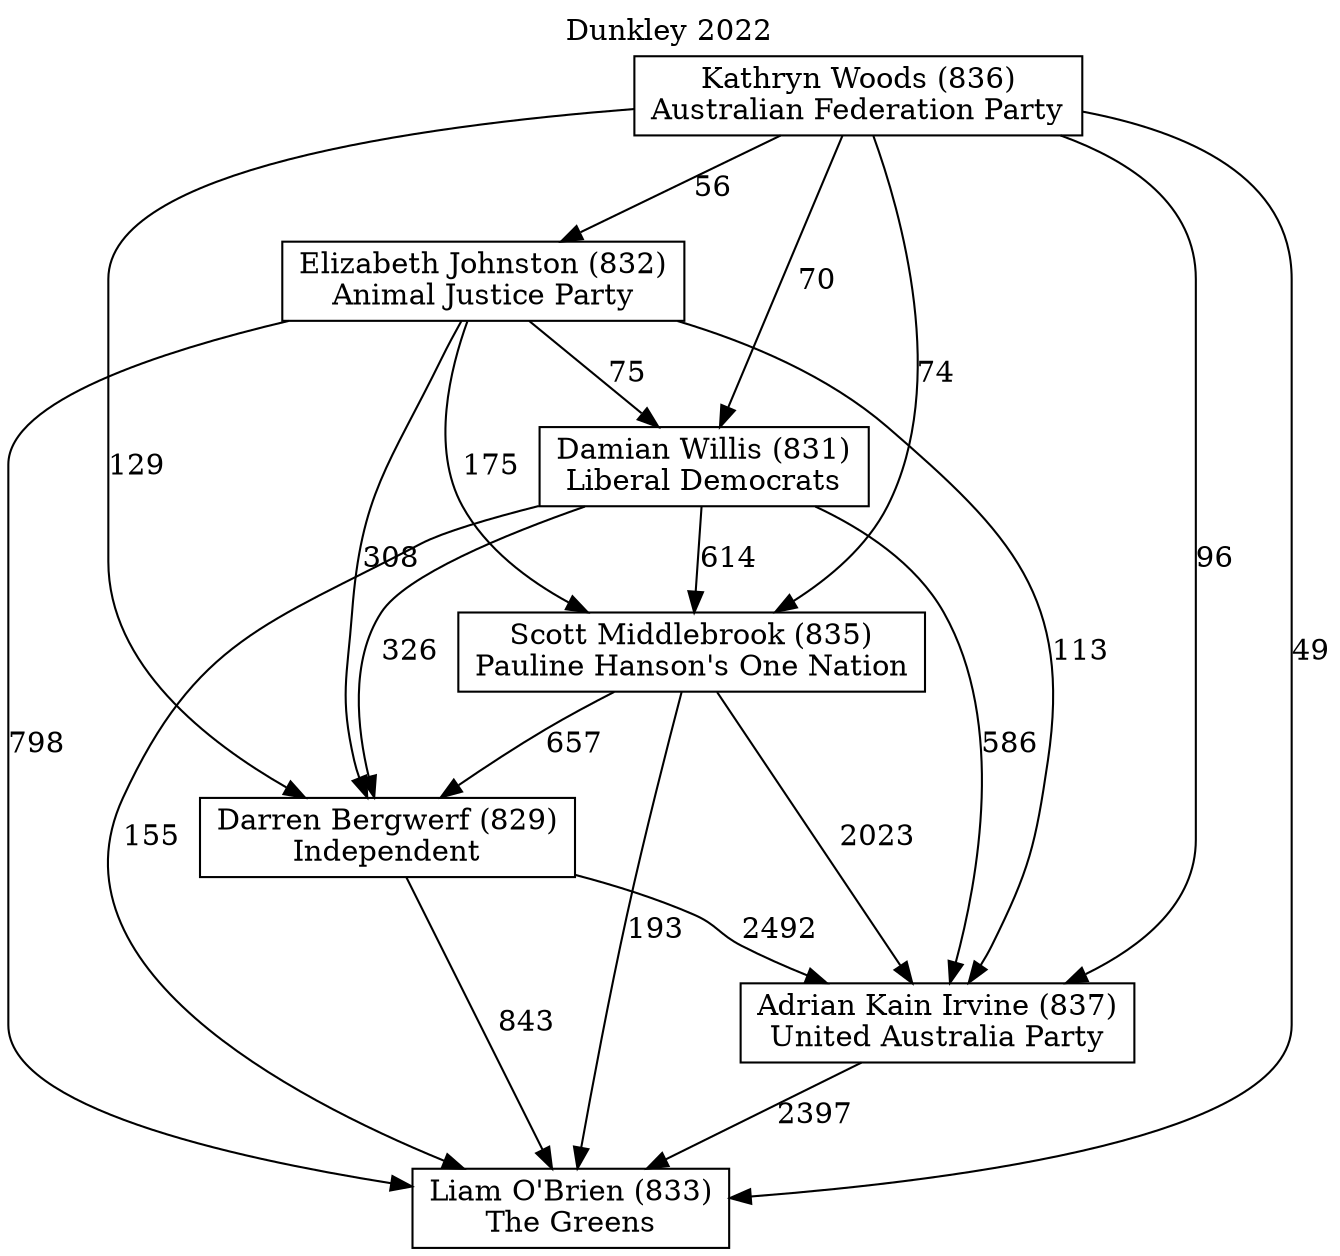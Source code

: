 // House preference flow
digraph "Liam O'Brien (833)_Dunkley_2022" {
	graph [label="Dunkley 2022" labelloc=t mclimit=10]
	node [shape=box]
	"Adrian Kain Irvine (837)" [label="Adrian Kain Irvine (837)
United Australia Party"]
	"Damian Willis (831)" [label="Damian Willis (831)
Liberal Democrats"]
	"Darren Bergwerf (829)" [label="Darren Bergwerf (829)
Independent"]
	"Elizabeth Johnston (832)" [label="Elizabeth Johnston (832)
Animal Justice Party"]
	"Kathryn Woods (836)" [label="Kathryn Woods (836)
Australian Federation Party"]
	"Liam O'Brien (833)" [label="Liam O'Brien (833)
The Greens"]
	"Scott Middlebrook (835)" [label="Scott Middlebrook (835)
Pauline Hanson's One Nation"]
	"Adrian Kain Irvine (837)" -> "Liam O'Brien (833)" [label=2397]
	"Damian Willis (831)" -> "Adrian Kain Irvine (837)" [label=586]
	"Damian Willis (831)" -> "Darren Bergwerf (829)" [label=326]
	"Damian Willis (831)" -> "Liam O'Brien (833)" [label=155]
	"Damian Willis (831)" -> "Scott Middlebrook (835)" [label=614]
	"Darren Bergwerf (829)" -> "Adrian Kain Irvine (837)" [label=2492]
	"Darren Bergwerf (829)" -> "Liam O'Brien (833)" [label=843]
	"Elizabeth Johnston (832)" -> "Adrian Kain Irvine (837)" [label=113]
	"Elizabeth Johnston (832)" -> "Damian Willis (831)" [label=75]
	"Elizabeth Johnston (832)" -> "Darren Bergwerf (829)" [label=308]
	"Elizabeth Johnston (832)" -> "Liam O'Brien (833)" [label=798]
	"Elizabeth Johnston (832)" -> "Scott Middlebrook (835)" [label=175]
	"Kathryn Woods (836)" -> "Adrian Kain Irvine (837)" [label=96]
	"Kathryn Woods (836)" -> "Damian Willis (831)" [label=70]
	"Kathryn Woods (836)" -> "Darren Bergwerf (829)" [label=129]
	"Kathryn Woods (836)" -> "Elizabeth Johnston (832)" [label=56]
	"Kathryn Woods (836)" -> "Liam O'Brien (833)" [label=49]
	"Kathryn Woods (836)" -> "Scott Middlebrook (835)" [label=74]
	"Scott Middlebrook (835)" -> "Adrian Kain Irvine (837)" [label=2023]
	"Scott Middlebrook (835)" -> "Darren Bergwerf (829)" [label=657]
	"Scott Middlebrook (835)" -> "Liam O'Brien (833)" [label=193]
}
